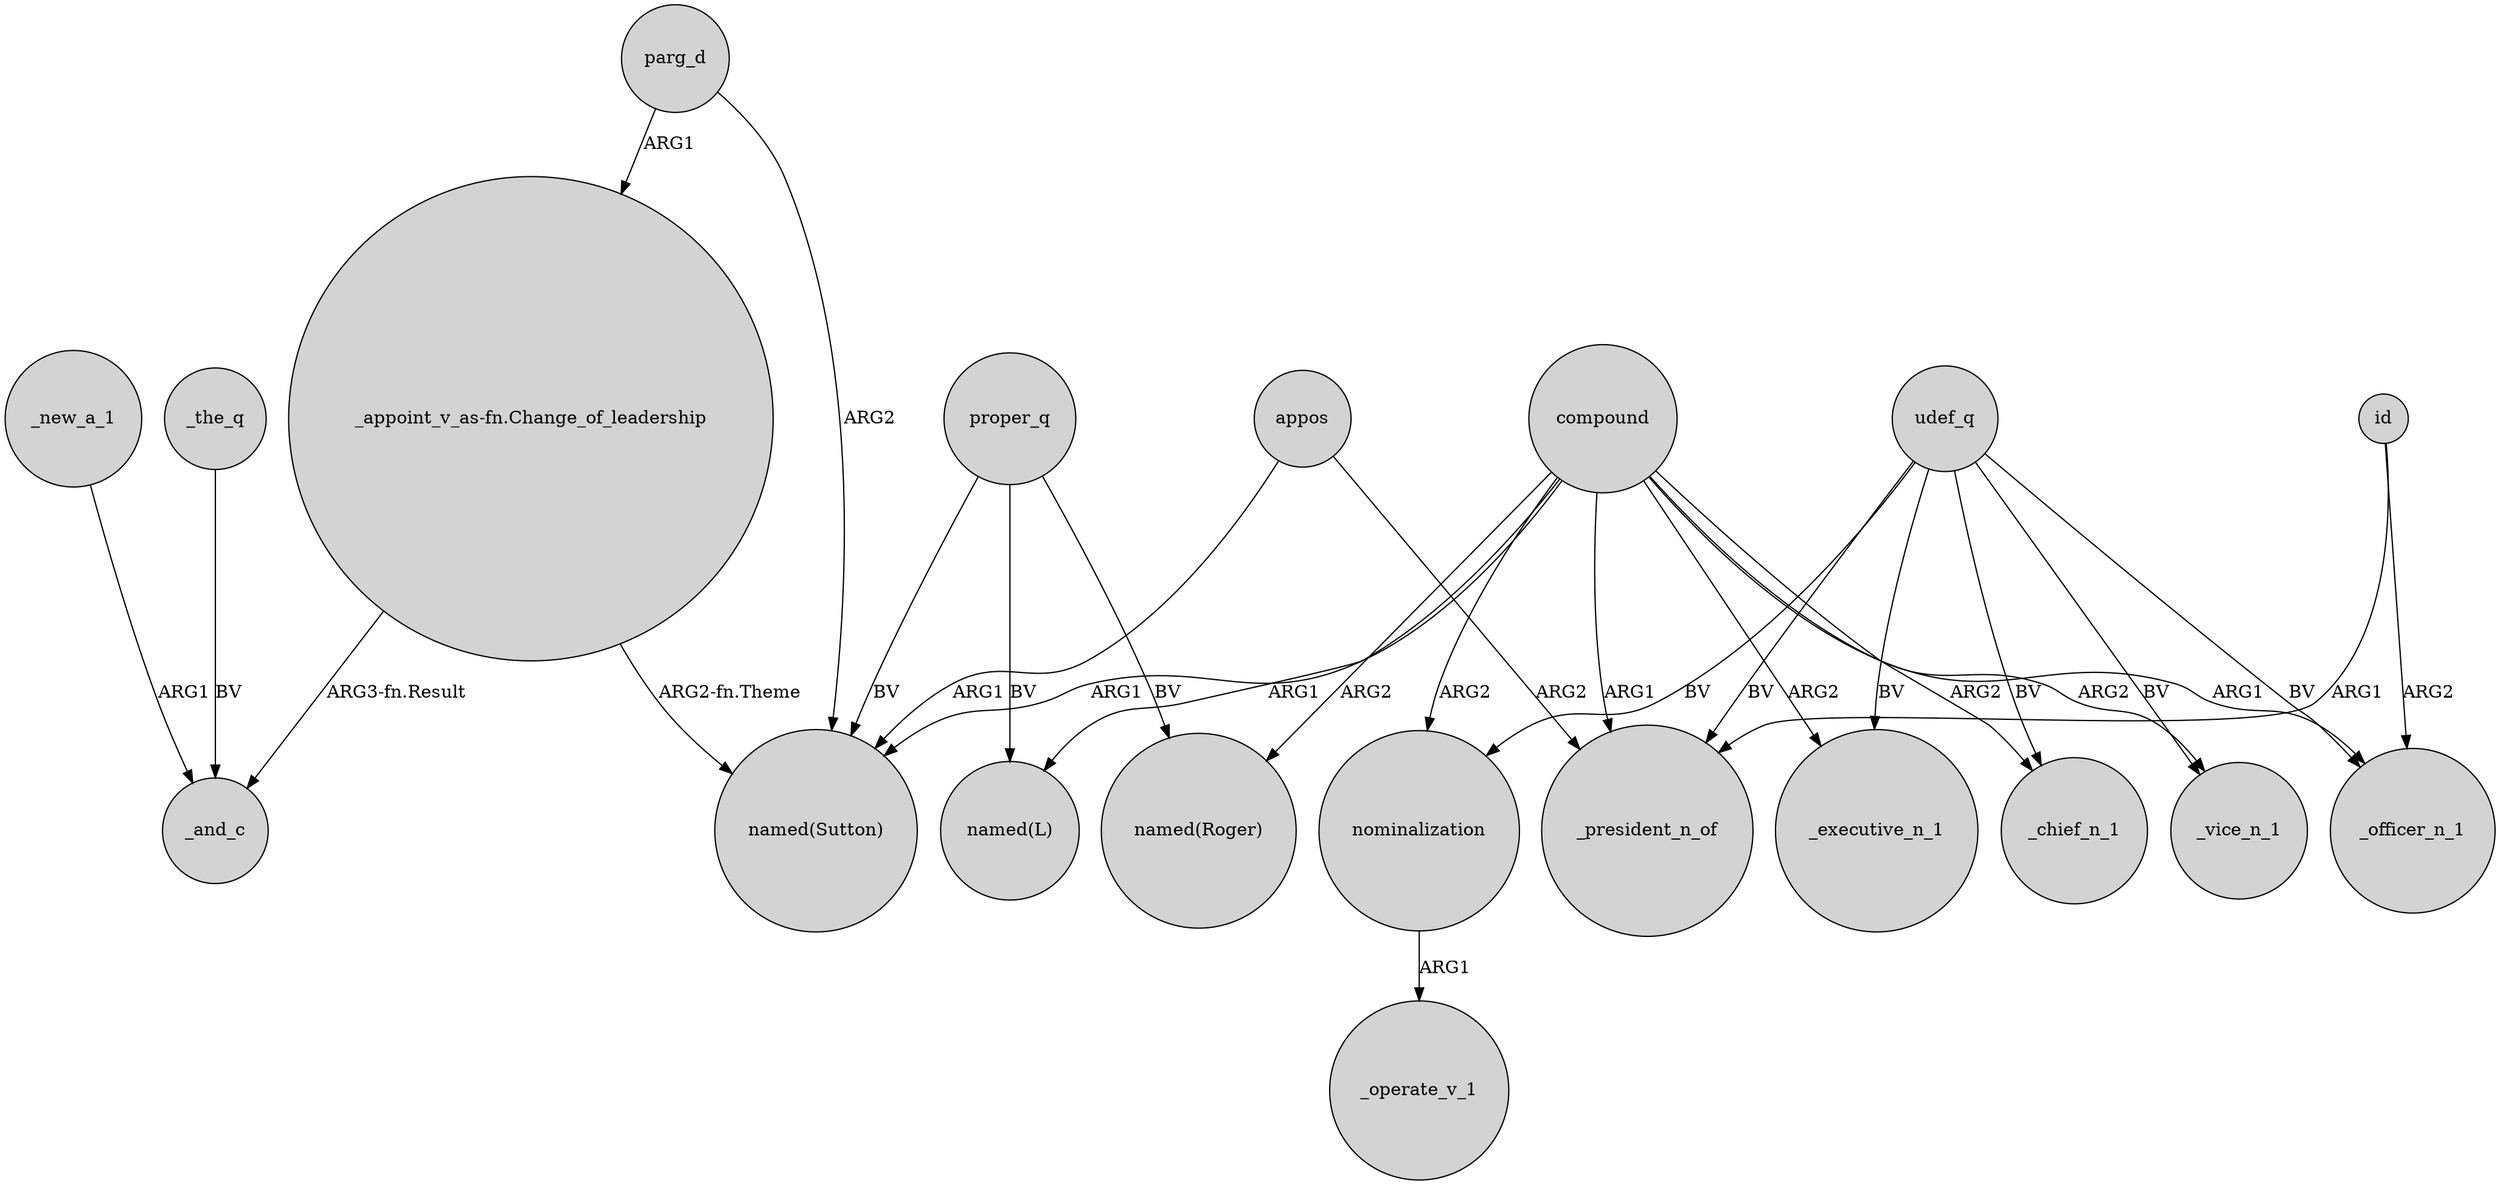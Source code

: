 digraph {
	node [shape=circle style=filled]
	_the_q -> _and_c [label=BV]
	compound -> _vice_n_1 [label=ARG2]
	parg_d -> "named(Sutton)" [label=ARG2]
	proper_q -> "named(L)" [label=BV]
	nominalization -> _operate_v_1 [label=ARG1]
	udef_q -> _executive_n_1 [label=BV]
	id -> _president_n_of [label=ARG1]
	appos -> "named(Sutton)" [label=ARG1]
	compound -> nominalization [label=ARG2]
	compound -> "named(L)" [label=ARG1]
	udef_q -> _vice_n_1 [label=BV]
	_new_a_1 -> _and_c [label=ARG1]
	compound -> _chief_n_1 [label=ARG2]
	compound -> _officer_n_1 [label=ARG1]
	compound -> "named(Roger)" [label=ARG2]
	appos -> _president_n_of [label=ARG2]
	proper_q -> "named(Sutton)" [label=BV]
	parg_d -> "_appoint_v_as-fn.Change_of_leadership" [label=ARG1]
	compound -> _president_n_of [label=ARG1]
	udef_q -> _president_n_of [label=BV]
	id -> _officer_n_1 [label=ARG2]
	udef_q -> _chief_n_1 [label=BV]
	udef_q -> _officer_n_1 [label=BV]
	"_appoint_v_as-fn.Change_of_leadership" -> "named(Sutton)" [label="ARG2-fn.Theme"]
	udef_q -> nominalization [label=BV]
	"_appoint_v_as-fn.Change_of_leadership" -> _and_c [label="ARG3-fn.Result"]
	proper_q -> "named(Roger)" [label=BV]
	compound -> _executive_n_1 [label=ARG2]
	compound -> "named(Sutton)" [label=ARG1]
}
